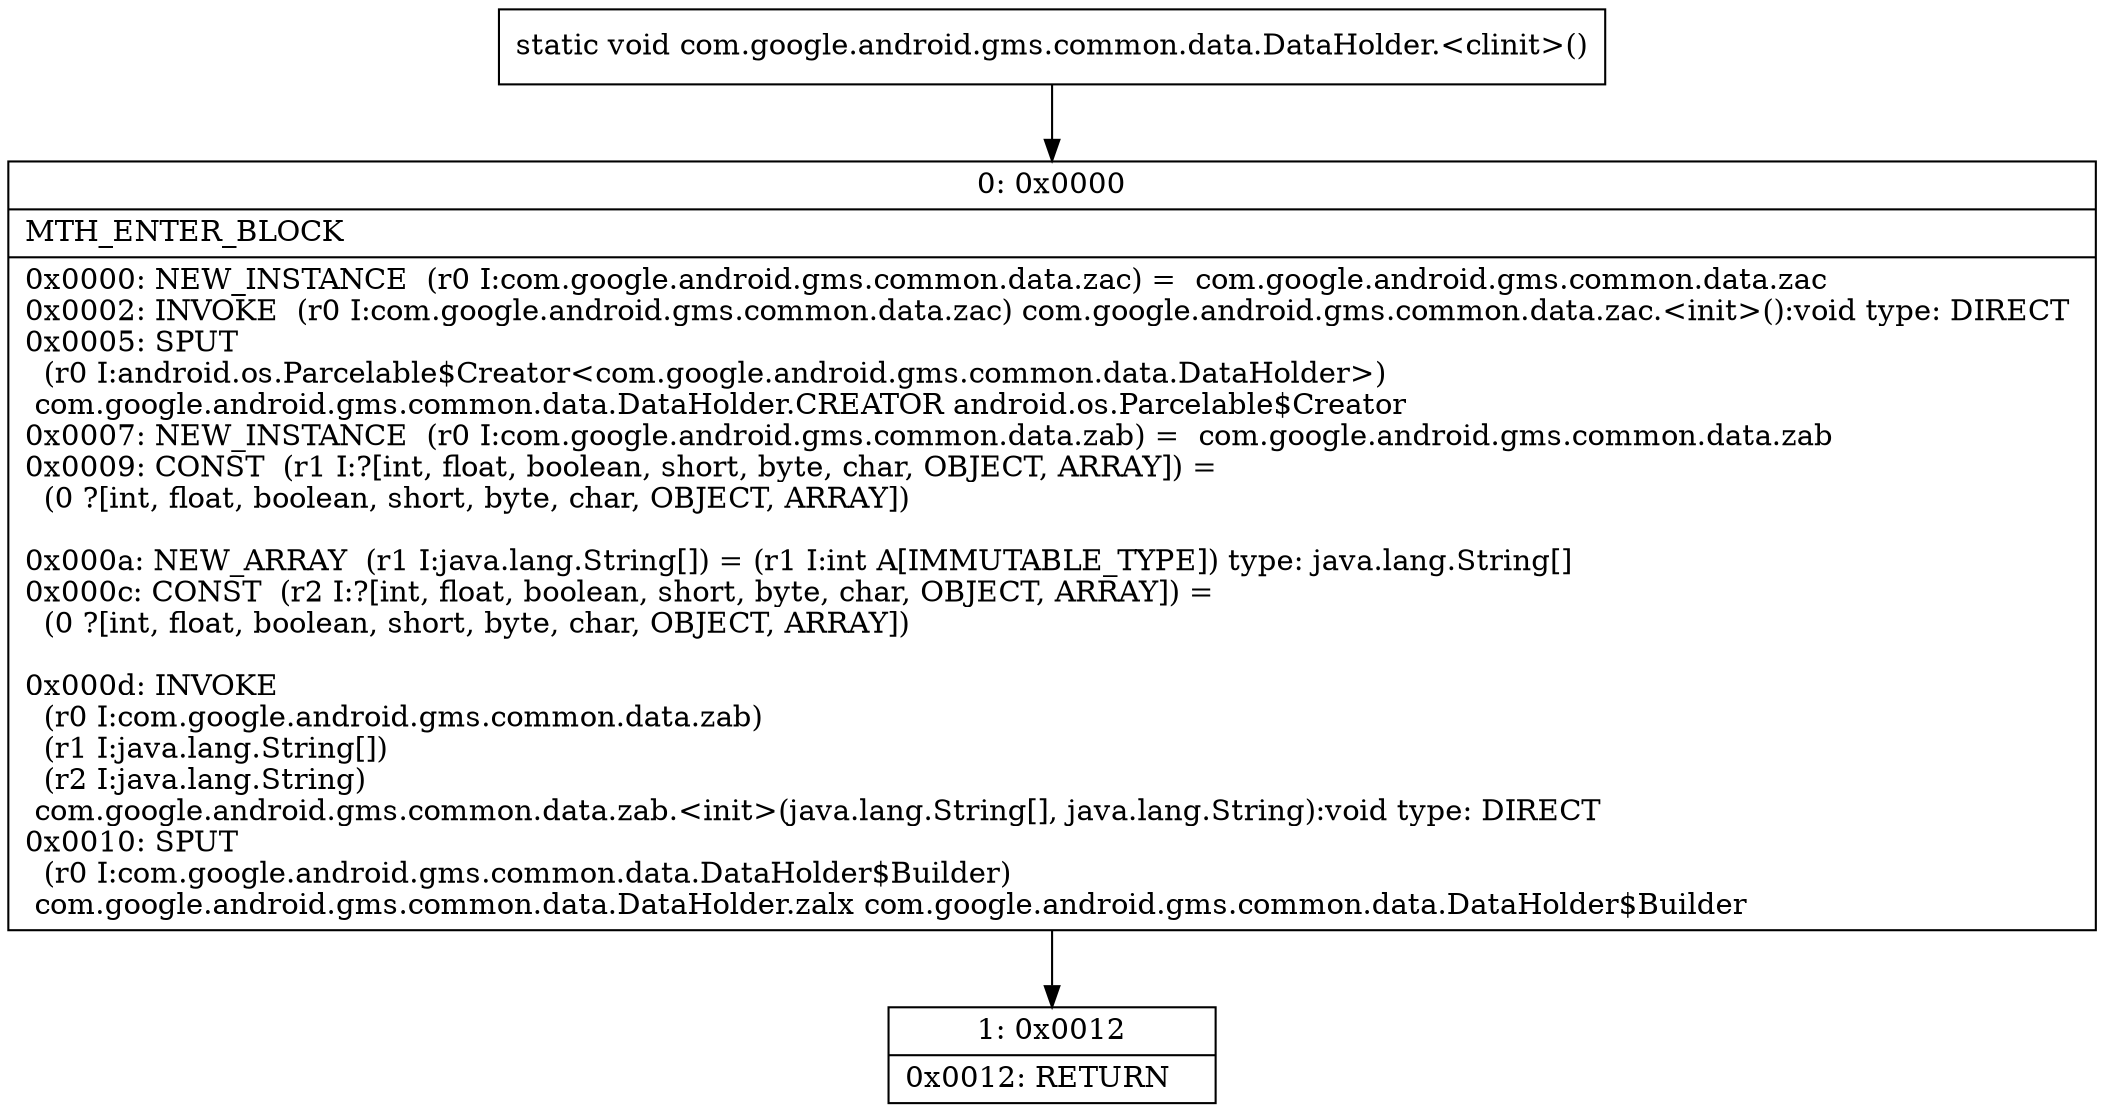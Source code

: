 digraph "CFG forcom.google.android.gms.common.data.DataHolder.\<clinit\>()V" {
Node_0 [shape=record,label="{0\:\ 0x0000|MTH_ENTER_BLOCK\l|0x0000: NEW_INSTANCE  (r0 I:com.google.android.gms.common.data.zac) =  com.google.android.gms.common.data.zac \l0x0002: INVOKE  (r0 I:com.google.android.gms.common.data.zac) com.google.android.gms.common.data.zac.\<init\>():void type: DIRECT \l0x0005: SPUT  \l  (r0 I:android.os.Parcelable$Creator\<com.google.android.gms.common.data.DataHolder\>)\l com.google.android.gms.common.data.DataHolder.CREATOR android.os.Parcelable$Creator \l0x0007: NEW_INSTANCE  (r0 I:com.google.android.gms.common.data.zab) =  com.google.android.gms.common.data.zab \l0x0009: CONST  (r1 I:?[int, float, boolean, short, byte, char, OBJECT, ARRAY]) = \l  (0 ?[int, float, boolean, short, byte, char, OBJECT, ARRAY])\l \l0x000a: NEW_ARRAY  (r1 I:java.lang.String[]) = (r1 I:int A[IMMUTABLE_TYPE]) type: java.lang.String[] \l0x000c: CONST  (r2 I:?[int, float, boolean, short, byte, char, OBJECT, ARRAY]) = \l  (0 ?[int, float, boolean, short, byte, char, OBJECT, ARRAY])\l \l0x000d: INVOKE  \l  (r0 I:com.google.android.gms.common.data.zab)\l  (r1 I:java.lang.String[])\l  (r2 I:java.lang.String)\l com.google.android.gms.common.data.zab.\<init\>(java.lang.String[], java.lang.String):void type: DIRECT \l0x0010: SPUT  \l  (r0 I:com.google.android.gms.common.data.DataHolder$Builder)\l com.google.android.gms.common.data.DataHolder.zalx com.google.android.gms.common.data.DataHolder$Builder \l}"];
Node_1 [shape=record,label="{1\:\ 0x0012|0x0012: RETURN   \l}"];
MethodNode[shape=record,label="{static void com.google.android.gms.common.data.DataHolder.\<clinit\>() }"];
MethodNode -> Node_0;
Node_0 -> Node_1;
}


